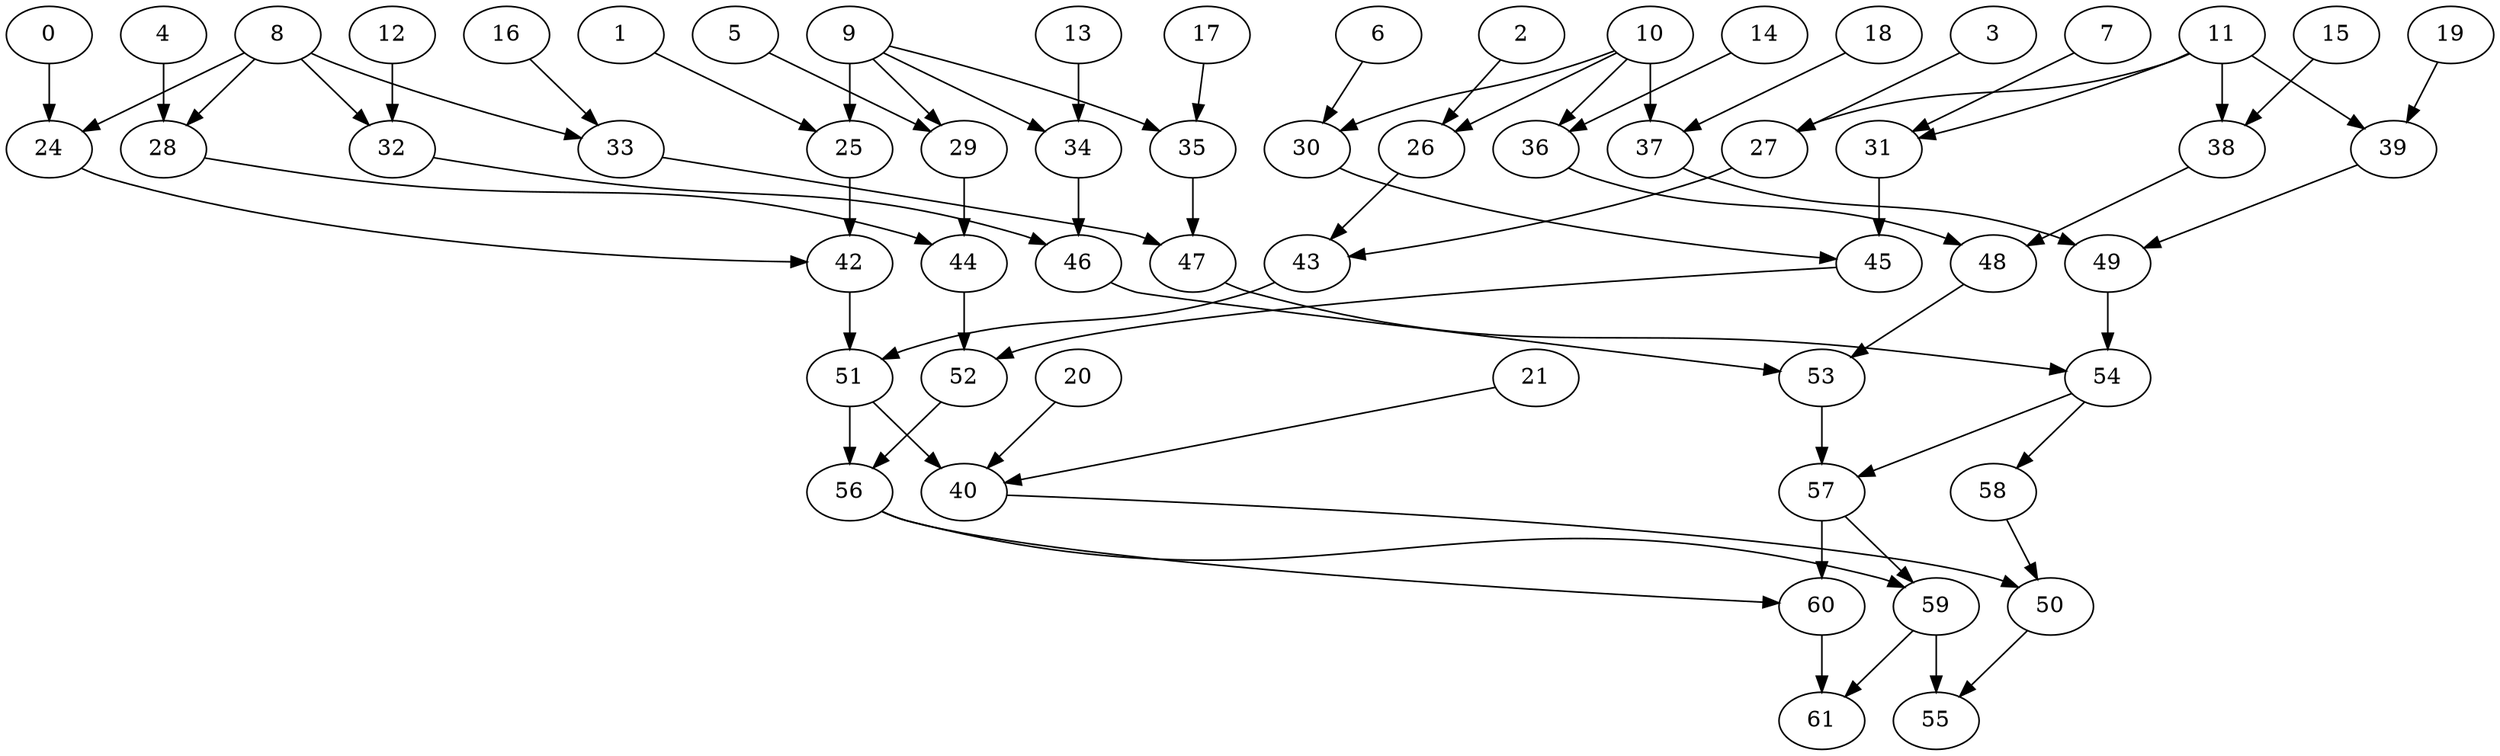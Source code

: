 digraph G {
    0;
    24;
    42;
    1;
    25;
    2;
    26;
    43;
    3;
    27;
    4;
    28;
    44;
    5;
    29;
    6;
    30;
    45;
    7;
    31;
    8;
    32;
    33;
    46;
    47;
    9;
    34;
    35;
    10;
    36;
    37;
    48;
    49;
    11;
    38;
    39;
    12;
    13;
    14;
    15;
    16;
    17;
    18;
    19;
    20;
    40;
    50;
    21;
    51;
    52;
    53;
    54;
    55;
    56;
    57;
    58;
    59;
    60;
    61;
    0 -> 24 [weight=0];
    24 -> 42 [weight=1];
    42 -> 51 [weight=5];
    1 -> 25 [weight=0];
    25 -> 42 [weight=0];
    2 -> 26 [weight=0];
    26 -> 43 [weight=1];
    43 -> 51 [weight=6];
    3 -> 27 [weight=0];
    27 -> 43 [weight=0];
    4 -> 28 [weight=3];
    28 -> 44 [weight=0];
    44 -> 52 [weight=6];
    5 -> 29 [weight=0];
    29 -> 44 [weight=1];
    6 -> 30 [weight=0];
    30 -> 45 [weight=0];
    45 -> 52 [weight=0];
    7 -> 31 [weight=0];
    31 -> 45 [weight=3];
    8 -> 24 [weight=0];
    8 -> 28 [weight=1];
    8 -> 32 [weight=0];
    8 -> 33 [weight=0];
    32 -> 46 [weight=0];
    33 -> 47 [weight=0];
    46 -> 53 [weight=0];
    47 -> 54 [weight=1];
    9 -> 25 [weight=5];
    9 -> 29 [weight=0];
    9 -> 34 [weight=0];
    9 -> 35 [weight=0];
    34 -> 46 [weight=4];
    35 -> 47 [weight=0];
    10 -> 26 [weight=0];
    10 -> 30 [weight=0];
    10 -> 36 [weight=1];
    10 -> 37 [weight=3];
    36 -> 48 [weight=0];
    37 -> 49 [weight=0];
    48 -> 53 [weight=0];
    49 -> 54 [weight=7];
    11 -> 27 [weight=0];
    11 -> 31 [weight=0];
    11 -> 38 [weight=4];
    11 -> 39 [weight=0];
    38 -> 48 [weight=0];
    39 -> 49 [weight=0];
    12 -> 32 [weight=1];
    13 -> 34 [weight=5];
    14 -> 36 [weight=0];
    15 -> 38 [weight=0];
    16 -> 33 [weight=0];
    17 -> 35 [weight=0];
    18 -> 37 [weight=0];
    19 -> 39 [weight=0];
    20 -> 40 [weight=2];
    40 -> 50 [weight=0];
    50 -> 55 [weight=0];
    21 -> 40 [weight=0];
    51 -> 40 [weight=3];
    51 -> 56 [weight=3];
    52 -> 56 [weight=0];
    53 -> 57 [weight=3];
    54 -> 57 [weight=0];
    54 -> 58 [weight=0];
    56 -> 59 [weight=0];
    56 -> 60 [weight=0];
    57 -> 59 [weight=0];
    57 -> 60 [weight=2];
    58 -> 50 [weight=0];
    59 -> 55 [weight=0];
    59 -> 61 [weight=0];
    60 -> 61 [weight=0];
}
